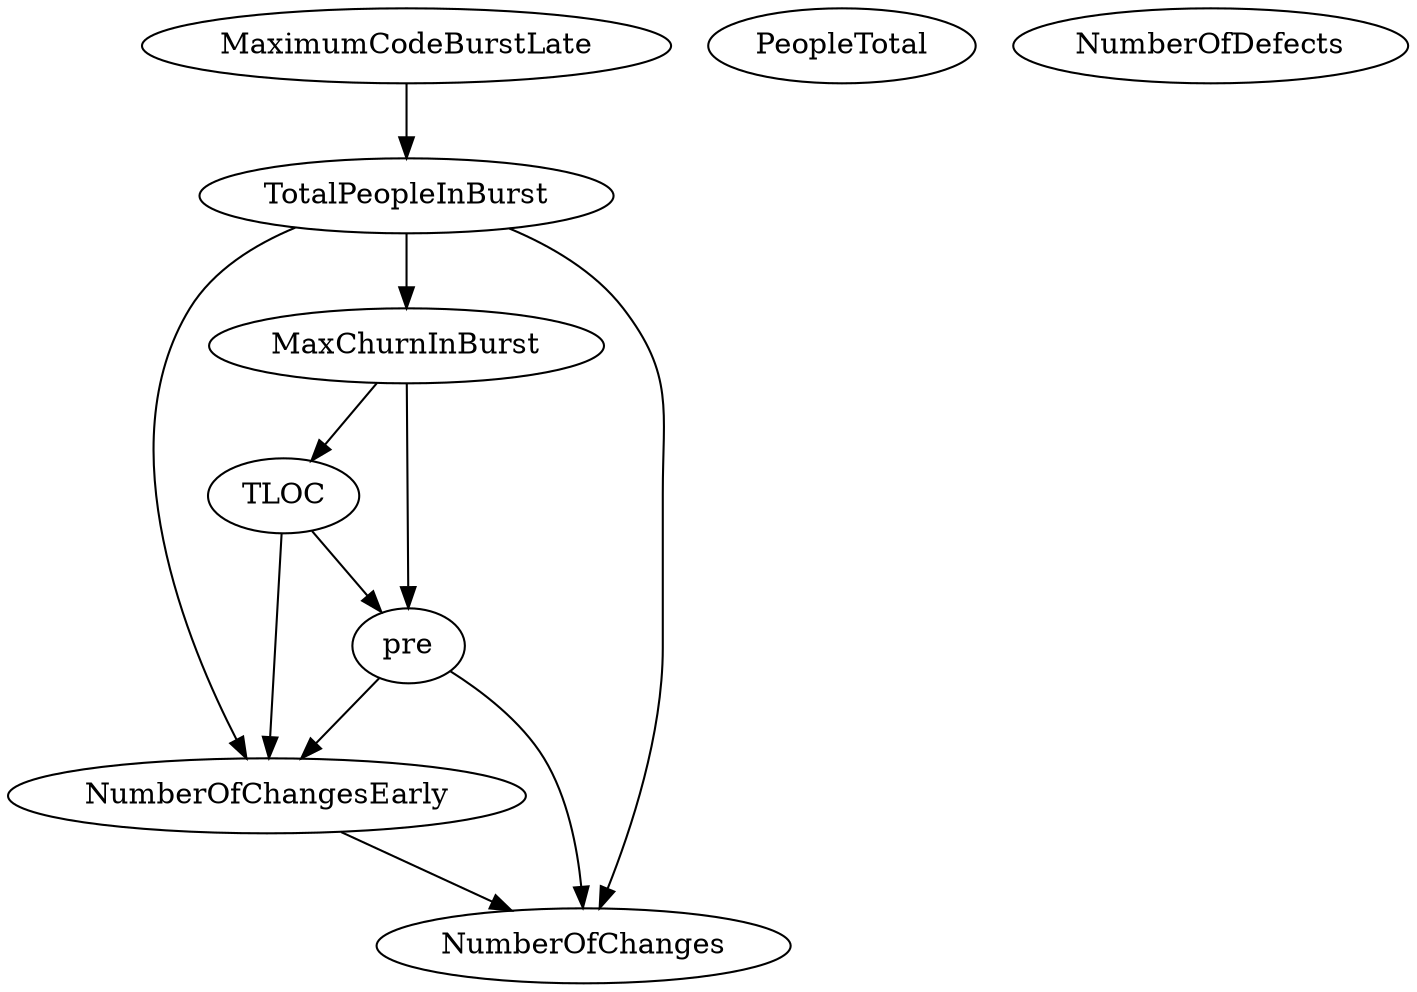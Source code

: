 digraph {
   NumberOfChangesEarly;
   PeopleTotal;
   NumberOfDefects;
   TotalPeopleInBurst;
   MaximumCodeBurstLate;
   MaxChurnInBurst;
   TLOC;
   NumberOfChanges;
   pre;
   NumberOfChangesEarly -> NumberOfChanges;
   TotalPeopleInBurst -> NumberOfChangesEarly;
   TotalPeopleInBurst -> MaxChurnInBurst;
   TotalPeopleInBurst -> NumberOfChanges;
   MaximumCodeBurstLate -> TotalPeopleInBurst;
   MaxChurnInBurst -> TLOC;
   MaxChurnInBurst -> pre;
   TLOC -> NumberOfChangesEarly;
   TLOC -> pre;
   pre -> NumberOfChangesEarly;
   pre -> NumberOfChanges;
}
